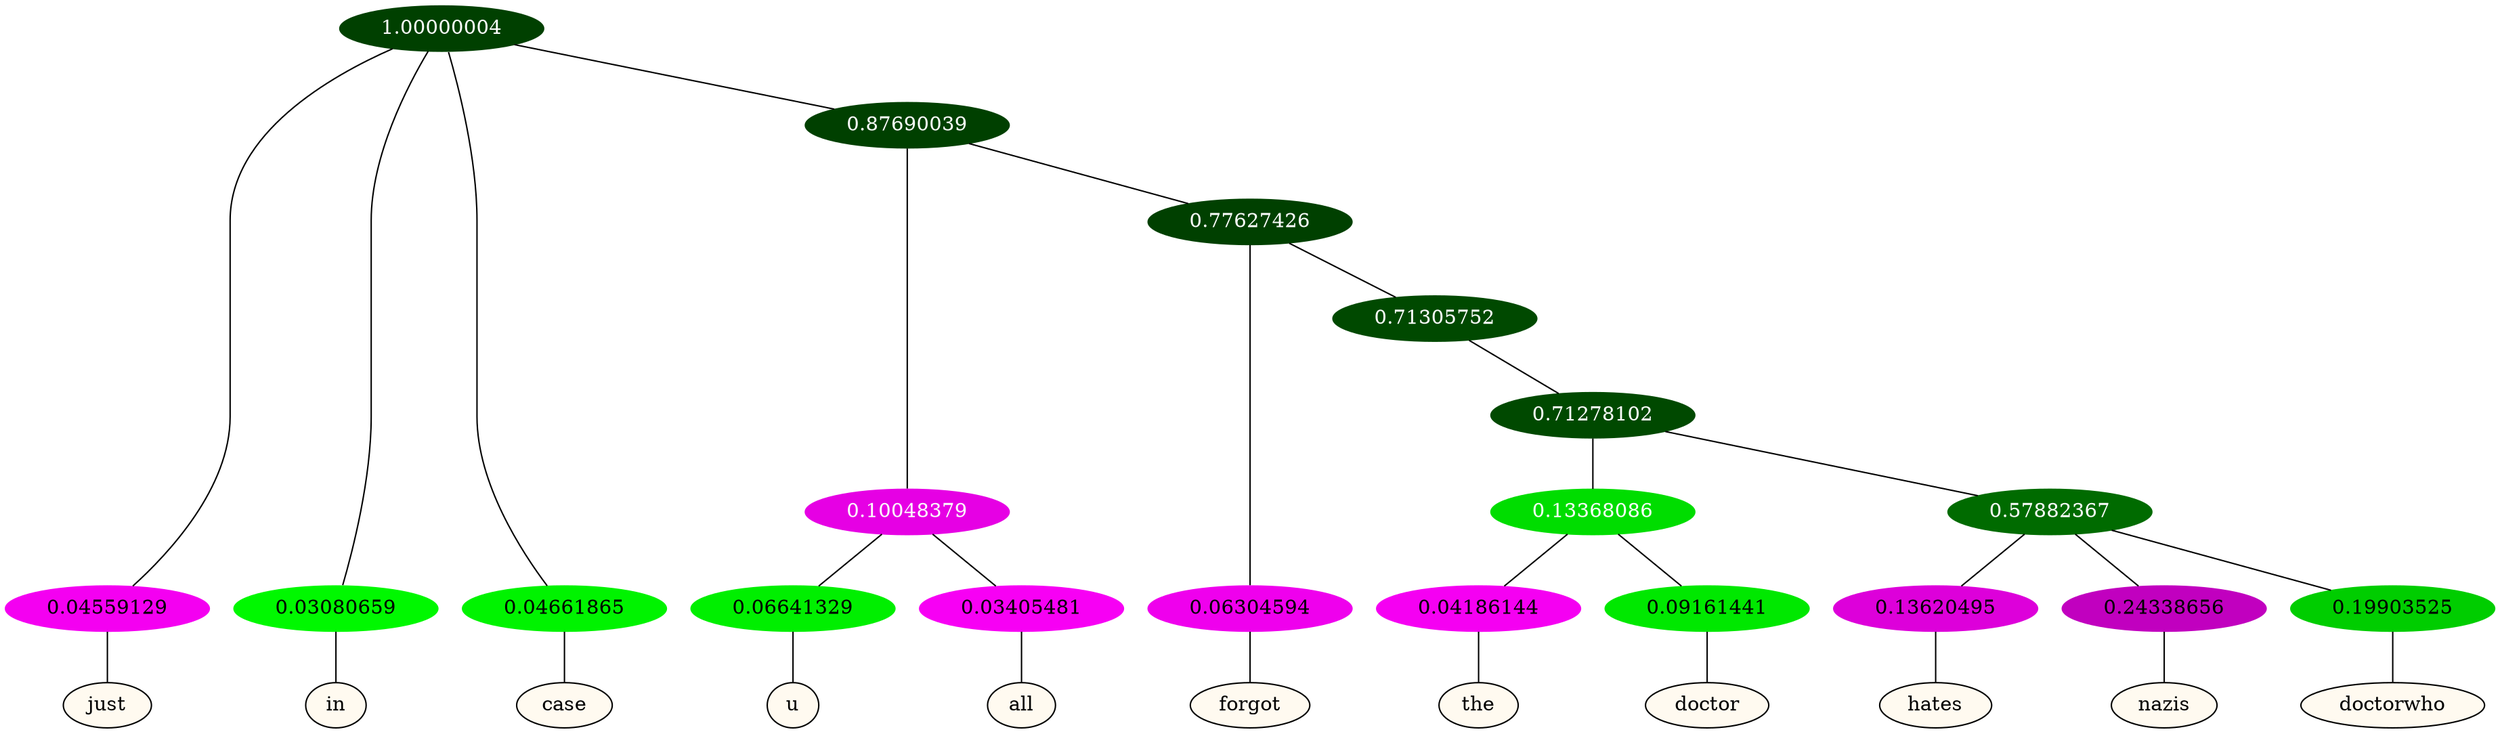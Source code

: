 graph {
	node [format=png height=0.15 nodesep=0.001 ordering=out overlap=prism overlap_scaling=0.01 ranksep=0.001 ratio=0.2 style=filled width=0.15]
	{
		rank=same
		a_w_1 [label=just color=black fillcolor=floralwhite style="filled,solid"]
		a_w_2 [label=in color=black fillcolor=floralwhite style="filled,solid"]
		a_w_3 [label=case color=black fillcolor=floralwhite style="filled,solid"]
		a_w_7 [label=u color=black fillcolor=floralwhite style="filled,solid"]
		a_w_8 [label=all color=black fillcolor=floralwhite style="filled,solid"]
		a_w_9 [label=forgot color=black fillcolor=floralwhite style="filled,solid"]
		a_w_14 [label=the color=black fillcolor=floralwhite style="filled,solid"]
		a_w_15 [label=doctor color=black fillcolor=floralwhite style="filled,solid"]
		a_w_16 [label=hates color=black fillcolor=floralwhite style="filled,solid"]
		a_w_17 [label=nazis color=black fillcolor=floralwhite style="filled,solid"]
		a_w_18 [label=doctorwho color=black fillcolor=floralwhite style="filled,solid"]
	}
	a_n_1 -- a_w_1
	a_n_2 -- a_w_2
	a_n_3 -- a_w_3
	a_n_7 -- a_w_7
	a_n_8 -- a_w_8
	a_n_9 -- a_w_9
	a_n_14 -- a_w_14
	a_n_15 -- a_w_15
	a_n_16 -- a_w_16
	a_n_17 -- a_w_17
	a_n_18 -- a_w_18
	{
		rank=same
		a_n_1 [label=0.04559129 color="0.835 1.000 0.954" fontcolor=black]
		a_n_2 [label=0.03080659 color="0.334 1.000 0.969" fontcolor=black]
		a_n_3 [label=0.04661865 color="0.334 1.000 0.953" fontcolor=black]
		a_n_7 [label=0.06641329 color="0.334 1.000 0.934" fontcolor=black]
		a_n_8 [label=0.03405481 color="0.835 1.000 0.966" fontcolor=black]
		a_n_9 [label=0.06304594 color="0.835 1.000 0.937" fontcolor=black]
		a_n_14 [label=0.04186144 color="0.835 1.000 0.958" fontcolor=black]
		a_n_15 [label=0.09161441 color="0.334 1.000 0.908" fontcolor=black]
		a_n_16 [label=0.13620495 color="0.835 1.000 0.864" fontcolor=black]
		a_n_17 [label=0.24338656 color="0.835 1.000 0.757" fontcolor=black]
		a_n_18 [label=0.19903525 color="0.334 1.000 0.801" fontcolor=black]
	}
	a_n_0 [label=1.00000004 color="0.334 1.000 0.250" fontcolor=grey99]
	a_n_0 -- a_n_1
	a_n_0 -- a_n_2
	a_n_0 -- a_n_3
	a_n_4 [label=0.87690039 color="0.334 1.000 0.250" fontcolor=grey99]
	a_n_0 -- a_n_4
	a_n_5 [label=0.10048379 color="0.835 1.000 0.900" fontcolor=grey99]
	a_n_4 -- a_n_5
	a_n_6 [label=0.77627426 color="0.334 1.000 0.250" fontcolor=grey99]
	a_n_4 -- a_n_6
	a_n_5 -- a_n_7
	a_n_5 -- a_n_8
	a_n_6 -- a_n_9
	a_n_10 [label=0.71305752 color="0.334 1.000 0.287" fontcolor=grey99]
	a_n_6 -- a_n_10
	a_n_11 [label=0.71278102 color="0.334 1.000 0.287" fontcolor=grey99]
	a_n_10 -- a_n_11
	a_n_12 [label=0.13368086 color="0.334 1.000 0.866" fontcolor=grey99]
	a_n_11 -- a_n_12
	a_n_13 [label=0.57882367 color="0.334 1.000 0.421" fontcolor=grey99]
	a_n_11 -- a_n_13
	a_n_12 -- a_n_14
	a_n_12 -- a_n_15
	a_n_13 -- a_n_16
	a_n_13 -- a_n_17
	a_n_13 -- a_n_18
}
